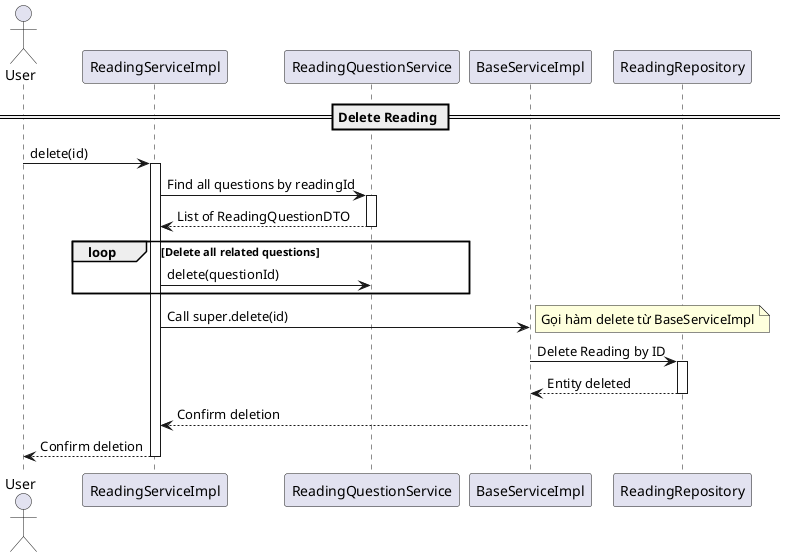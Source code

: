 @startuml DeleteReading

actor User
participant "ReadingServiceImpl" as RS
participant "ReadingQuestionService" as RQS
participant "BaseServiceImpl" as BSI
participant "ReadingRepository" as RR

== Delete Reading ==
User -> RS: delete(id)
activate RS

RS -> RQS: Find all questions by readingId
activate RQS
RQS --> RS: List of ReadingQuestionDTO
deactivate RQS

loop Delete all related questions
    RS -> RQS: delete(questionId)
end

RS -> BSI: Call super.delete(id)
note right: Gọi hàm delete từ BaseServiceImpl
BSI -> RR: Delete Reading by ID
activate RR
RR --> BSI: Entity deleted
deactivate RR

BSI --> RS: Confirm deletion
RS --> User: Confirm deletion
deactivate RS

@enduml
